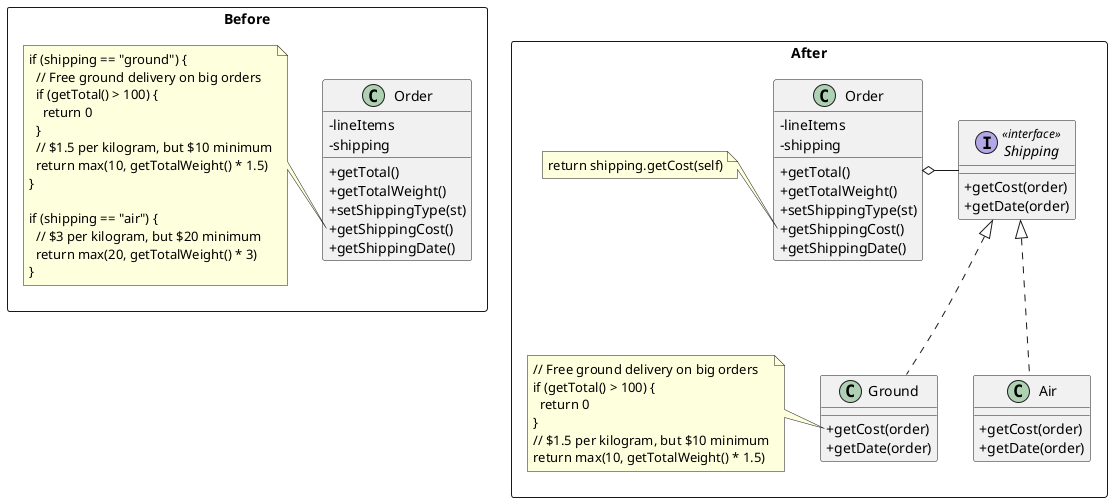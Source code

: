 @startuml Open/Closed Principle
skinparam ClassAttributeIconSize 0

package Before <<Rectangle>> {
  class "Order" as Order1 {
    - lineItems
    - shipping
    + getTotal()
    + getTotalWeight()
    + setShippingType(st)
    + getShippingCost()
    + getShippingDate()
  }

  note left of Order1::getShippingCost
    if (shipping == "ground") {
      // Free ground delivery on big orders
      if (getTotal() > 100) {
        return 0
      }
      // $1.5 per kilogram, but $10 minimum
      return max(10, getTotalWeight() * 1.5)
    }

    if (shipping == "air") {
      // $3 per kilogram, but $20 minimum
      return max(20, getTotalWeight() * 3)
    }
  end note
}

package After <<Rectangle>> {
  class "Order" as Order2 {
    - lineItems
    - shipping
    + getTotal()
    + getTotalWeight()
    + setShippingType(st)
    + getShippingCost()
    + getShippingDate()
  }

  interface Shipping <<interface>> {
    + getCost(order)
    + getDate(order)
  }

  class Ground implements Shipping {
    + getCost(order)
    + getDate(order)
  }

  class Air implements Shipping {
    + getCost(order)
    + getDate(order)
  }

  Order2 o- Shipping

  note left of Order2::getShippingCost
    return shipping.getCost(self)
  end note

  note left of Ground::getCost
    // Free ground delivery on big orders
    if (getTotal() > 100) {
      return 0
    }
    // $1.5 per kilogram, but $10 minimum
    return max(10, getTotalWeight() * 1.5)
  end note
}
@enduml